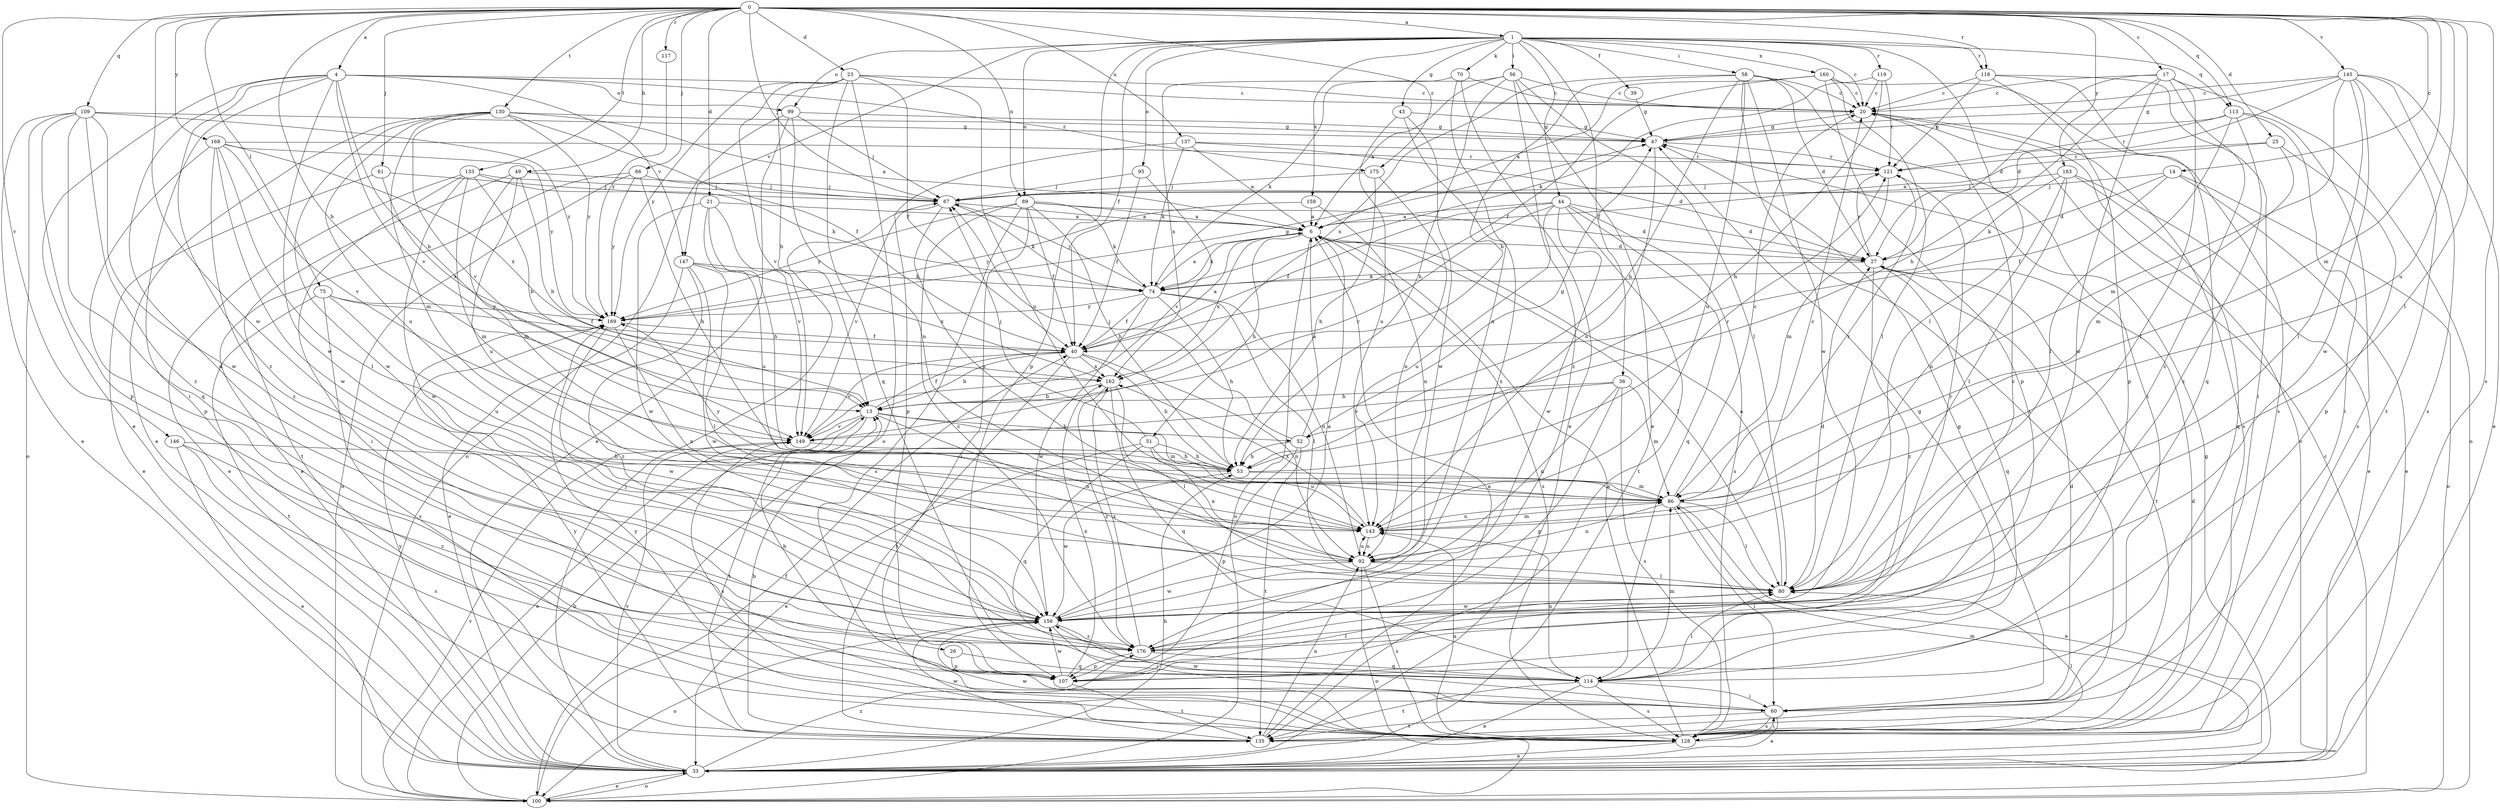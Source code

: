 strict digraph  {
0;
1;
4;
6;
13;
14;
17;
20;
21;
23;
25;
26;
27;
33;
36;
39;
40;
43;
44;
47;
49;
51;
52;
53;
56;
58;
60;
61;
66;
67;
70;
74;
75;
80;
86;
89;
92;
95;
99;
100;
107;
109;
113;
114;
117;
118;
119;
121;
128;
130;
133;
135;
137;
143;
145;
146;
147;
149;
156;
159;
160;
162;
163;
168;
169;
175;
176;
0 -> 1  [label=a];
0 -> 4  [label=a];
0 -> 13  [label=b];
0 -> 14  [label=c];
0 -> 17  [label=c];
0 -> 21  [label=d];
0 -> 23  [label=d];
0 -> 25  [label=d];
0 -> 49  [label=h];
0 -> 61  [label=j];
0 -> 66  [label=j];
0 -> 67  [label=j];
0 -> 75  [label=l];
0 -> 80  [label=l];
0 -> 86  [label=m];
0 -> 89  [label=n];
0 -> 109  [label=q];
0 -> 113  [label=q];
0 -> 117  [label=r];
0 -> 118  [label=r];
0 -> 128  [label=s];
0 -> 130  [label=t];
0 -> 133  [label=t];
0 -> 137  [label=u];
0 -> 143  [label=u];
0 -> 145  [label=v];
0 -> 146  [label=v];
0 -> 156  [label=w];
0 -> 163  [label=y];
0 -> 168  [label=y];
0 -> 175  [label=z];
1 -> 20  [label=c];
1 -> 36  [label=f];
1 -> 39  [label=f];
1 -> 40  [label=f];
1 -> 43  [label=g];
1 -> 44  [label=g];
1 -> 56  [label=i];
1 -> 58  [label=i];
1 -> 70  [label=k];
1 -> 80  [label=l];
1 -> 89  [label=n];
1 -> 95  [label=o];
1 -> 99  [label=o];
1 -> 107  [label=p];
1 -> 113  [label=q];
1 -> 118  [label=r];
1 -> 119  [label=r];
1 -> 147  [label=v];
1 -> 159  [label=x];
1 -> 160  [label=x];
4 -> 13  [label=b];
4 -> 20  [label=c];
4 -> 26  [label=d];
4 -> 33  [label=e];
4 -> 60  [label=i];
4 -> 99  [label=o];
4 -> 147  [label=v];
4 -> 149  [label=v];
4 -> 156  [label=w];
4 -> 175  [label=z];
4 -> 176  [label=z];
6 -> 27  [label=d];
6 -> 51  [label=h];
6 -> 74  [label=k];
6 -> 80  [label=l];
6 -> 100  [label=o];
6 -> 128  [label=s];
6 -> 162  [label=x];
13 -> 40  [label=f];
13 -> 52  [label=h];
13 -> 86  [label=m];
13 -> 92  [label=n];
13 -> 100  [label=o];
13 -> 135  [label=t];
13 -> 149  [label=v];
14 -> 27  [label=d];
14 -> 33  [label=e];
14 -> 40  [label=f];
14 -> 67  [label=j];
14 -> 100  [label=o];
17 -> 20  [label=c];
17 -> 27  [label=d];
17 -> 52  [label=h];
17 -> 80  [label=l];
17 -> 100  [label=o];
17 -> 156  [label=w];
17 -> 176  [label=z];
20 -> 47  [label=g];
20 -> 128  [label=s];
21 -> 6  [label=a];
21 -> 53  [label=h];
21 -> 143  [label=u];
21 -> 149  [label=v];
21 -> 156  [label=w];
23 -> 13  [label=b];
23 -> 20  [label=c];
23 -> 40  [label=f];
23 -> 100  [label=o];
23 -> 114  [label=q];
23 -> 143  [label=u];
23 -> 149  [label=v];
23 -> 169  [label=y];
25 -> 6  [label=a];
25 -> 86  [label=m];
25 -> 107  [label=p];
25 -> 121  [label=r];
26 -> 107  [label=p];
26 -> 114  [label=q];
27 -> 74  [label=k];
27 -> 114  [label=q];
27 -> 121  [label=r];
27 -> 135  [label=t];
27 -> 176  [label=z];
33 -> 20  [label=c];
33 -> 47  [label=g];
33 -> 53  [label=h];
33 -> 67  [label=j];
33 -> 86  [label=m];
33 -> 100  [label=o];
33 -> 149  [label=v];
33 -> 169  [label=y];
33 -> 176  [label=z];
36 -> 13  [label=b];
36 -> 86  [label=m];
36 -> 92  [label=n];
36 -> 107  [label=p];
36 -> 128  [label=s];
36 -> 149  [label=v];
39 -> 47  [label=g];
40 -> 6  [label=a];
40 -> 13  [label=b];
40 -> 53  [label=h];
40 -> 92  [label=n];
40 -> 135  [label=t];
40 -> 149  [label=v];
40 -> 162  [label=x];
43 -> 47  [label=g];
43 -> 143  [label=u];
43 -> 156  [label=w];
43 -> 176  [label=z];
44 -> 6  [label=a];
44 -> 27  [label=d];
44 -> 40  [label=f];
44 -> 114  [label=q];
44 -> 128  [label=s];
44 -> 135  [label=t];
44 -> 143  [label=u];
44 -> 149  [label=v];
44 -> 156  [label=w];
47 -> 121  [label=r];
47 -> 143  [label=u];
49 -> 13  [label=b];
49 -> 67  [label=j];
49 -> 86  [label=m];
49 -> 135  [label=t];
49 -> 143  [label=u];
51 -> 33  [label=e];
51 -> 53  [label=h];
51 -> 67  [label=j];
51 -> 92  [label=n];
51 -> 114  [label=q];
51 -> 143  [label=u];
52 -> 6  [label=a];
52 -> 47  [label=g];
52 -> 53  [label=h];
52 -> 67  [label=j];
52 -> 107  [label=p];
52 -> 135  [label=t];
53 -> 86  [label=m];
53 -> 121  [label=r];
53 -> 156  [label=w];
56 -> 6  [label=a];
56 -> 20  [label=c];
56 -> 33  [label=e];
56 -> 53  [label=h];
56 -> 74  [label=k];
56 -> 80  [label=l];
56 -> 176  [label=z];
58 -> 13  [label=b];
58 -> 20  [label=c];
58 -> 27  [label=d];
58 -> 53  [label=h];
58 -> 60  [label=i];
58 -> 135  [label=t];
58 -> 143  [label=u];
58 -> 156  [label=w];
58 -> 162  [label=x];
60 -> 27  [label=d];
60 -> 33  [label=e];
60 -> 47  [label=g];
60 -> 128  [label=s];
60 -> 135  [label=t];
60 -> 156  [label=w];
61 -> 33  [label=e];
61 -> 67  [label=j];
61 -> 162  [label=x];
66 -> 33  [label=e];
66 -> 53  [label=h];
66 -> 67  [label=j];
66 -> 100  [label=o];
66 -> 169  [label=y];
67 -> 6  [label=a];
67 -> 74  [label=k];
67 -> 143  [label=u];
67 -> 149  [label=v];
70 -> 20  [label=c];
70 -> 33  [label=e];
70 -> 92  [label=n];
70 -> 162  [label=x];
74 -> 6  [label=a];
74 -> 40  [label=f];
74 -> 53  [label=h];
74 -> 67  [label=j];
74 -> 80  [label=l];
74 -> 92  [label=n];
74 -> 156  [label=w];
74 -> 169  [label=y];
75 -> 40  [label=f];
75 -> 128  [label=s];
75 -> 135  [label=t];
75 -> 143  [label=u];
75 -> 169  [label=y];
80 -> 6  [label=a];
80 -> 27  [label=d];
80 -> 156  [label=w];
86 -> 20  [label=c];
86 -> 33  [label=e];
86 -> 60  [label=i];
86 -> 80  [label=l];
86 -> 92  [label=n];
86 -> 121  [label=r];
86 -> 143  [label=u];
86 -> 169  [label=y];
89 -> 6  [label=a];
89 -> 27  [label=d];
89 -> 40  [label=f];
89 -> 53  [label=h];
89 -> 60  [label=i];
89 -> 74  [label=k];
89 -> 128  [label=s];
89 -> 169  [label=y];
89 -> 176  [label=z];
92 -> 80  [label=l];
92 -> 100  [label=o];
92 -> 128  [label=s];
92 -> 143  [label=u];
92 -> 156  [label=w];
95 -> 40  [label=f];
95 -> 67  [label=j];
95 -> 149  [label=v];
99 -> 33  [label=e];
99 -> 47  [label=g];
99 -> 67  [label=j];
99 -> 92  [label=n];
99 -> 100  [label=o];
100 -> 13  [label=b];
100 -> 20  [label=c];
100 -> 33  [label=e];
100 -> 40  [label=f];
100 -> 149  [label=v];
107 -> 13  [label=b];
107 -> 80  [label=l];
107 -> 135  [label=t];
107 -> 156  [label=w];
107 -> 162  [label=x];
109 -> 33  [label=e];
109 -> 47  [label=g];
109 -> 100  [label=o];
109 -> 107  [label=p];
109 -> 114  [label=q];
109 -> 156  [label=w];
109 -> 169  [label=y];
109 -> 176  [label=z];
113 -> 47  [label=g];
113 -> 60  [label=i];
113 -> 80  [label=l];
113 -> 121  [label=r];
113 -> 128  [label=s];
113 -> 176  [label=z];
114 -> 33  [label=e];
114 -> 47  [label=g];
114 -> 60  [label=i];
114 -> 80  [label=l];
114 -> 86  [label=m];
114 -> 128  [label=s];
114 -> 135  [label=t];
114 -> 143  [label=u];
117 -> 169  [label=y];
118 -> 20  [label=c];
118 -> 60  [label=i];
118 -> 107  [label=p];
118 -> 114  [label=q];
118 -> 121  [label=r];
119 -> 20  [label=c];
119 -> 53  [label=h];
119 -> 74  [label=k];
119 -> 121  [label=r];
121 -> 67  [label=j];
121 -> 86  [label=m];
128 -> 6  [label=a];
128 -> 27  [label=d];
128 -> 33  [label=e];
128 -> 60  [label=i];
128 -> 80  [label=l];
128 -> 143  [label=u];
128 -> 156  [label=w];
128 -> 169  [label=y];
130 -> 6  [label=a];
130 -> 33  [label=e];
130 -> 40  [label=f];
130 -> 47  [label=g];
130 -> 86  [label=m];
130 -> 143  [label=u];
130 -> 149  [label=v];
130 -> 156  [label=w];
130 -> 169  [label=y];
133 -> 13  [label=b];
133 -> 33  [label=e];
133 -> 60  [label=i];
133 -> 67  [label=j];
133 -> 74  [label=k];
133 -> 86  [label=m];
133 -> 156  [label=w];
135 -> 6  [label=a];
135 -> 13  [label=b];
135 -> 92  [label=n];
135 -> 156  [label=w];
135 -> 169  [label=y];
137 -> 6  [label=a];
137 -> 27  [label=d];
137 -> 74  [label=k];
137 -> 107  [label=p];
137 -> 121  [label=r];
143 -> 20  [label=c];
143 -> 86  [label=m];
143 -> 92  [label=n];
143 -> 162  [label=x];
145 -> 20  [label=c];
145 -> 27  [label=d];
145 -> 33  [label=e];
145 -> 47  [label=g];
145 -> 80  [label=l];
145 -> 86  [label=m];
145 -> 128  [label=s];
145 -> 135  [label=t];
145 -> 156  [label=w];
146 -> 33  [label=e];
146 -> 53  [label=h];
146 -> 128  [label=s];
146 -> 176  [label=z];
147 -> 33  [label=e];
147 -> 74  [label=k];
147 -> 80  [label=l];
147 -> 156  [label=w];
147 -> 162  [label=x];
147 -> 176  [label=z];
149 -> 53  [label=h];
149 -> 128  [label=s];
156 -> 6  [label=a];
156 -> 60  [label=i];
156 -> 100  [label=o];
156 -> 121  [label=r];
156 -> 176  [label=z];
159 -> 6  [label=a];
159 -> 92  [label=n];
159 -> 169  [label=y];
160 -> 6  [label=a];
160 -> 20  [label=c];
160 -> 40  [label=f];
160 -> 80  [label=l];
160 -> 107  [label=p];
160 -> 128  [label=s];
162 -> 13  [label=b];
162 -> 80  [label=l];
162 -> 114  [label=q];
162 -> 176  [label=z];
163 -> 33  [label=e];
163 -> 67  [label=j];
163 -> 74  [label=k];
163 -> 80  [label=l];
163 -> 92  [label=n];
163 -> 114  [label=q];
168 -> 80  [label=l];
168 -> 107  [label=p];
168 -> 121  [label=r];
168 -> 149  [label=v];
168 -> 156  [label=w];
168 -> 162  [label=x];
168 -> 169  [label=y];
168 -> 176  [label=z];
169 -> 40  [label=f];
169 -> 47  [label=g];
169 -> 92  [label=n];
169 -> 156  [label=w];
175 -> 53  [label=h];
175 -> 67  [label=j];
175 -> 92  [label=n];
176 -> 20  [label=c];
176 -> 107  [label=p];
176 -> 114  [label=q];
176 -> 162  [label=x];
}
